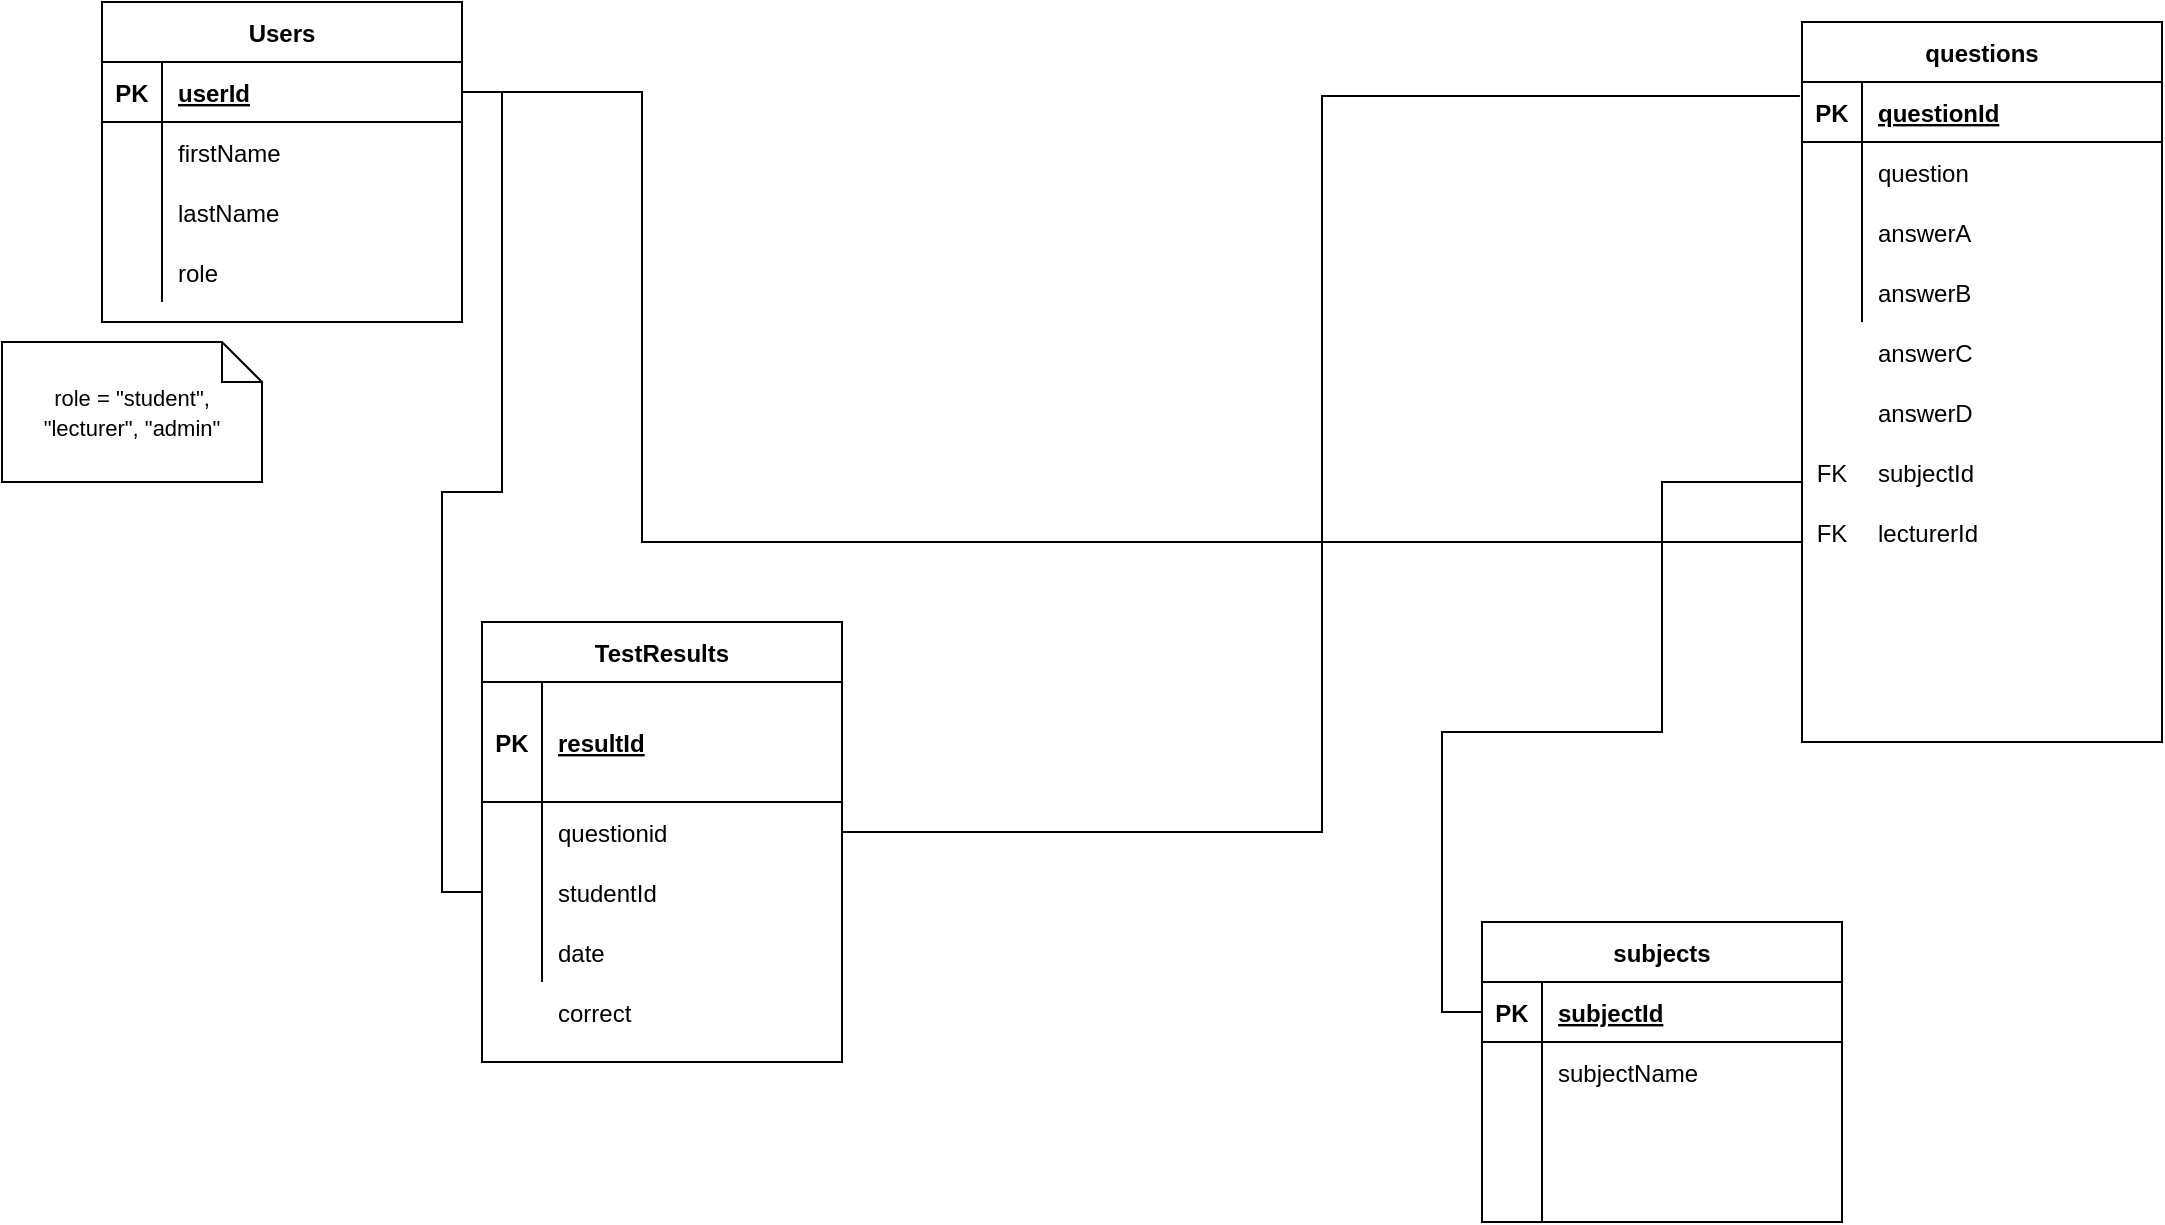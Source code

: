 <mxfile version="20.4.0" type="github"><diagram id="-KUE9IXKSuiqOsTqYJzz" name="Page-1"><mxGraphModel dx="1422" dy="794" grid="1" gridSize="10" guides="1" tooltips="1" connect="1" arrows="1" fold="1" page="1" pageScale="1" pageWidth="827" pageHeight="1169" math="0" shadow="0"><root><mxCell id="0"/><mxCell id="1" parent="0"/><mxCell id="Ce3eqkxsUccsFMgVRhKB-1" value="Users" style="shape=table;startSize=30;container=1;collapsible=1;childLayout=tableLayout;fixedRows=1;rowLines=0;fontStyle=1;align=center;resizeLast=1;" vertex="1" parent="1"><mxGeometry x="70" y="70" width="180" height="160" as="geometry"/></mxCell><mxCell id="Ce3eqkxsUccsFMgVRhKB-2" value="" style="shape=tableRow;horizontal=0;startSize=0;swimlaneHead=0;swimlaneBody=0;fillColor=none;collapsible=0;dropTarget=0;points=[[0,0.5],[1,0.5]];portConstraint=eastwest;top=0;left=0;right=0;bottom=1;" vertex="1" parent="Ce3eqkxsUccsFMgVRhKB-1"><mxGeometry y="30" width="180" height="30" as="geometry"/></mxCell><mxCell id="Ce3eqkxsUccsFMgVRhKB-3" value="PK" style="shape=partialRectangle;connectable=0;fillColor=none;top=0;left=0;bottom=0;right=0;fontStyle=1;overflow=hidden;" vertex="1" parent="Ce3eqkxsUccsFMgVRhKB-2"><mxGeometry width="30" height="30" as="geometry"><mxRectangle width="30" height="30" as="alternateBounds"/></mxGeometry></mxCell><mxCell id="Ce3eqkxsUccsFMgVRhKB-4" value="userId" style="shape=partialRectangle;connectable=0;fillColor=none;top=0;left=0;bottom=0;right=0;align=left;spacingLeft=6;fontStyle=5;overflow=hidden;" vertex="1" parent="Ce3eqkxsUccsFMgVRhKB-2"><mxGeometry x="30" width="150" height="30" as="geometry"><mxRectangle width="150" height="30" as="alternateBounds"/></mxGeometry></mxCell><mxCell id="Ce3eqkxsUccsFMgVRhKB-5" value="" style="shape=tableRow;horizontal=0;startSize=0;swimlaneHead=0;swimlaneBody=0;fillColor=none;collapsible=0;dropTarget=0;points=[[0,0.5],[1,0.5]];portConstraint=eastwest;top=0;left=0;right=0;bottom=0;" vertex="1" parent="Ce3eqkxsUccsFMgVRhKB-1"><mxGeometry y="60" width="180" height="30" as="geometry"/></mxCell><mxCell id="Ce3eqkxsUccsFMgVRhKB-6" value="" style="shape=partialRectangle;connectable=0;fillColor=none;top=0;left=0;bottom=0;right=0;editable=1;overflow=hidden;" vertex="1" parent="Ce3eqkxsUccsFMgVRhKB-5"><mxGeometry width="30" height="30" as="geometry"><mxRectangle width="30" height="30" as="alternateBounds"/></mxGeometry></mxCell><mxCell id="Ce3eqkxsUccsFMgVRhKB-7" value="firstName" style="shape=partialRectangle;connectable=0;fillColor=none;top=0;left=0;bottom=0;right=0;align=left;spacingLeft=6;overflow=hidden;" vertex="1" parent="Ce3eqkxsUccsFMgVRhKB-5"><mxGeometry x="30" width="150" height="30" as="geometry"><mxRectangle width="150" height="30" as="alternateBounds"/></mxGeometry></mxCell><mxCell id="Ce3eqkxsUccsFMgVRhKB-8" value="" style="shape=tableRow;horizontal=0;startSize=0;swimlaneHead=0;swimlaneBody=0;fillColor=none;collapsible=0;dropTarget=0;points=[[0,0.5],[1,0.5]];portConstraint=eastwest;top=0;left=0;right=0;bottom=0;" vertex="1" parent="Ce3eqkxsUccsFMgVRhKB-1"><mxGeometry y="90" width="180" height="30" as="geometry"/></mxCell><mxCell id="Ce3eqkxsUccsFMgVRhKB-9" value="" style="shape=partialRectangle;connectable=0;fillColor=none;top=0;left=0;bottom=0;right=0;editable=1;overflow=hidden;" vertex="1" parent="Ce3eqkxsUccsFMgVRhKB-8"><mxGeometry width="30" height="30" as="geometry"><mxRectangle width="30" height="30" as="alternateBounds"/></mxGeometry></mxCell><mxCell id="Ce3eqkxsUccsFMgVRhKB-10" value="lastName" style="shape=partialRectangle;connectable=0;fillColor=none;top=0;left=0;bottom=0;right=0;align=left;spacingLeft=6;overflow=hidden;" vertex="1" parent="Ce3eqkxsUccsFMgVRhKB-8"><mxGeometry x="30" width="150" height="30" as="geometry"><mxRectangle width="150" height="30" as="alternateBounds"/></mxGeometry></mxCell><mxCell id="Ce3eqkxsUccsFMgVRhKB-11" value="" style="shape=tableRow;horizontal=0;startSize=0;swimlaneHead=0;swimlaneBody=0;fillColor=none;collapsible=0;dropTarget=0;points=[[0,0.5],[1,0.5]];portConstraint=eastwest;top=0;left=0;right=0;bottom=0;" vertex="1" parent="Ce3eqkxsUccsFMgVRhKB-1"><mxGeometry y="120" width="180" height="30" as="geometry"/></mxCell><mxCell id="Ce3eqkxsUccsFMgVRhKB-12" value="" style="shape=partialRectangle;connectable=0;fillColor=none;top=0;left=0;bottom=0;right=0;editable=1;overflow=hidden;" vertex="1" parent="Ce3eqkxsUccsFMgVRhKB-11"><mxGeometry width="30" height="30" as="geometry"><mxRectangle width="30" height="30" as="alternateBounds"/></mxGeometry></mxCell><mxCell id="Ce3eqkxsUccsFMgVRhKB-13" value="role" style="shape=partialRectangle;connectable=0;fillColor=none;top=0;left=0;bottom=0;right=0;align=left;spacingLeft=6;overflow=hidden;" vertex="1" parent="Ce3eqkxsUccsFMgVRhKB-11"><mxGeometry x="30" width="150" height="30" as="geometry"><mxRectangle width="150" height="30" as="alternateBounds"/></mxGeometry></mxCell><mxCell id="Ce3eqkxsUccsFMgVRhKB-41" value="subjects" style="shape=table;startSize=30;container=1;collapsible=1;childLayout=tableLayout;fixedRows=1;rowLines=0;fontStyle=1;align=center;resizeLast=1;" vertex="1" parent="1"><mxGeometry x="760" y="530" width="180" height="150" as="geometry"/></mxCell><mxCell id="Ce3eqkxsUccsFMgVRhKB-42" value="" style="shape=tableRow;horizontal=0;startSize=0;swimlaneHead=0;swimlaneBody=0;fillColor=none;collapsible=0;dropTarget=0;points=[[0,0.5],[1,0.5]];portConstraint=eastwest;top=0;left=0;right=0;bottom=1;" vertex="1" parent="Ce3eqkxsUccsFMgVRhKB-41"><mxGeometry y="30" width="180" height="30" as="geometry"/></mxCell><mxCell id="Ce3eqkxsUccsFMgVRhKB-43" value="PK" style="shape=partialRectangle;connectable=0;fillColor=none;top=0;left=0;bottom=0;right=0;fontStyle=1;overflow=hidden;" vertex="1" parent="Ce3eqkxsUccsFMgVRhKB-42"><mxGeometry width="30" height="30" as="geometry"><mxRectangle width="30" height="30" as="alternateBounds"/></mxGeometry></mxCell><mxCell id="Ce3eqkxsUccsFMgVRhKB-44" value="subjectId" style="shape=partialRectangle;connectable=0;fillColor=none;top=0;left=0;bottom=0;right=0;align=left;spacingLeft=6;fontStyle=5;overflow=hidden;" vertex="1" parent="Ce3eqkxsUccsFMgVRhKB-42"><mxGeometry x="30" width="150" height="30" as="geometry"><mxRectangle width="150" height="30" as="alternateBounds"/></mxGeometry></mxCell><mxCell id="Ce3eqkxsUccsFMgVRhKB-45" value="" style="shape=tableRow;horizontal=0;startSize=0;swimlaneHead=0;swimlaneBody=0;fillColor=none;collapsible=0;dropTarget=0;points=[[0,0.5],[1,0.5]];portConstraint=eastwest;top=0;left=0;right=0;bottom=0;" vertex="1" parent="Ce3eqkxsUccsFMgVRhKB-41"><mxGeometry y="60" width="180" height="30" as="geometry"/></mxCell><mxCell id="Ce3eqkxsUccsFMgVRhKB-46" value="" style="shape=partialRectangle;connectable=0;fillColor=none;top=0;left=0;bottom=0;right=0;editable=1;overflow=hidden;" vertex="1" parent="Ce3eqkxsUccsFMgVRhKB-45"><mxGeometry width="30" height="30" as="geometry"><mxRectangle width="30" height="30" as="alternateBounds"/></mxGeometry></mxCell><mxCell id="Ce3eqkxsUccsFMgVRhKB-47" value="subjectName" style="shape=partialRectangle;connectable=0;fillColor=none;top=0;left=0;bottom=0;right=0;align=left;spacingLeft=6;overflow=hidden;" vertex="1" parent="Ce3eqkxsUccsFMgVRhKB-45"><mxGeometry x="30" width="150" height="30" as="geometry"><mxRectangle width="150" height="30" as="alternateBounds"/></mxGeometry></mxCell><mxCell id="Ce3eqkxsUccsFMgVRhKB-48" value="" style="shape=tableRow;horizontal=0;startSize=0;swimlaneHead=0;swimlaneBody=0;fillColor=none;collapsible=0;dropTarget=0;points=[[0,0.5],[1,0.5]];portConstraint=eastwest;top=0;left=0;right=0;bottom=0;" vertex="1" parent="Ce3eqkxsUccsFMgVRhKB-41"><mxGeometry y="90" width="180" height="30" as="geometry"/></mxCell><mxCell id="Ce3eqkxsUccsFMgVRhKB-49" value="" style="shape=partialRectangle;connectable=0;fillColor=none;top=0;left=0;bottom=0;right=0;editable=1;overflow=hidden;" vertex="1" parent="Ce3eqkxsUccsFMgVRhKB-48"><mxGeometry width="30" height="30" as="geometry"><mxRectangle width="30" height="30" as="alternateBounds"/></mxGeometry></mxCell><mxCell id="Ce3eqkxsUccsFMgVRhKB-50" value="" style="shape=partialRectangle;connectable=0;fillColor=none;top=0;left=0;bottom=0;right=0;align=left;spacingLeft=6;overflow=hidden;" vertex="1" parent="Ce3eqkxsUccsFMgVRhKB-48"><mxGeometry x="30" width="150" height="30" as="geometry"><mxRectangle width="150" height="30" as="alternateBounds"/></mxGeometry></mxCell><mxCell id="Ce3eqkxsUccsFMgVRhKB-51" value="" style="shape=tableRow;horizontal=0;startSize=0;swimlaneHead=0;swimlaneBody=0;fillColor=none;collapsible=0;dropTarget=0;points=[[0,0.5],[1,0.5]];portConstraint=eastwest;top=0;left=0;right=0;bottom=0;" vertex="1" parent="Ce3eqkxsUccsFMgVRhKB-41"><mxGeometry y="120" width="180" height="30" as="geometry"/></mxCell><mxCell id="Ce3eqkxsUccsFMgVRhKB-52" value="" style="shape=partialRectangle;connectable=0;fillColor=none;top=0;left=0;bottom=0;right=0;editable=1;overflow=hidden;" vertex="1" parent="Ce3eqkxsUccsFMgVRhKB-51"><mxGeometry width="30" height="30" as="geometry"><mxRectangle width="30" height="30" as="alternateBounds"/></mxGeometry></mxCell><mxCell id="Ce3eqkxsUccsFMgVRhKB-53" value="" style="shape=partialRectangle;connectable=0;fillColor=none;top=0;left=0;bottom=0;right=0;align=left;spacingLeft=6;overflow=hidden;" vertex="1" parent="Ce3eqkxsUccsFMgVRhKB-51"><mxGeometry x="30" width="150" height="30" as="geometry"><mxRectangle width="150" height="30" as="alternateBounds"/></mxGeometry></mxCell><mxCell id="Ce3eqkxsUccsFMgVRhKB-54" value="TestResults" style="shape=table;startSize=30;container=1;collapsible=1;childLayout=tableLayout;fixedRows=1;rowLines=0;fontStyle=1;align=center;resizeLast=1;" vertex="1" parent="1"><mxGeometry x="260" y="380" width="180" height="220" as="geometry"/></mxCell><mxCell id="Ce3eqkxsUccsFMgVRhKB-55" value="" style="shape=tableRow;horizontal=0;startSize=0;swimlaneHead=0;swimlaneBody=0;fillColor=none;collapsible=0;dropTarget=0;points=[[0,0.5],[1,0.5]];portConstraint=eastwest;top=0;left=0;right=0;bottom=1;" vertex="1" parent="Ce3eqkxsUccsFMgVRhKB-54"><mxGeometry y="30" width="180" height="60" as="geometry"/></mxCell><mxCell id="Ce3eqkxsUccsFMgVRhKB-56" value="PK" style="shape=partialRectangle;connectable=0;fillColor=none;top=0;left=0;bottom=0;right=0;fontStyle=1;overflow=hidden;" vertex="1" parent="Ce3eqkxsUccsFMgVRhKB-55"><mxGeometry width="30" height="60" as="geometry"><mxRectangle width="30" height="60" as="alternateBounds"/></mxGeometry></mxCell><mxCell id="Ce3eqkxsUccsFMgVRhKB-57" value="resultId" style="shape=partialRectangle;connectable=0;fillColor=none;top=0;left=0;bottom=0;right=0;align=left;spacingLeft=6;fontStyle=5;overflow=hidden;" vertex="1" parent="Ce3eqkxsUccsFMgVRhKB-55"><mxGeometry x="30" width="150" height="60" as="geometry"><mxRectangle width="150" height="60" as="alternateBounds"/></mxGeometry></mxCell><mxCell id="Ce3eqkxsUccsFMgVRhKB-58" value="" style="shape=tableRow;horizontal=0;startSize=0;swimlaneHead=0;swimlaneBody=0;fillColor=none;collapsible=0;dropTarget=0;points=[[0,0.5],[1,0.5]];portConstraint=eastwest;top=0;left=0;right=0;bottom=0;" vertex="1" parent="Ce3eqkxsUccsFMgVRhKB-54"><mxGeometry y="90" width="180" height="30" as="geometry"/></mxCell><mxCell id="Ce3eqkxsUccsFMgVRhKB-59" value="" style="shape=partialRectangle;connectable=0;fillColor=none;top=0;left=0;bottom=0;right=0;editable=1;overflow=hidden;" vertex="1" parent="Ce3eqkxsUccsFMgVRhKB-58"><mxGeometry width="30" height="30" as="geometry"><mxRectangle width="30" height="30" as="alternateBounds"/></mxGeometry></mxCell><mxCell id="Ce3eqkxsUccsFMgVRhKB-60" value="questionid" style="shape=partialRectangle;connectable=0;fillColor=none;top=0;left=0;bottom=0;right=0;align=left;spacingLeft=6;overflow=hidden;" vertex="1" parent="Ce3eqkxsUccsFMgVRhKB-58"><mxGeometry x="30" width="150" height="30" as="geometry"><mxRectangle width="150" height="30" as="alternateBounds"/></mxGeometry></mxCell><mxCell id="Ce3eqkxsUccsFMgVRhKB-61" value="" style="shape=tableRow;horizontal=0;startSize=0;swimlaneHead=0;swimlaneBody=0;fillColor=none;collapsible=0;dropTarget=0;points=[[0,0.5],[1,0.5]];portConstraint=eastwest;top=0;left=0;right=0;bottom=0;" vertex="1" parent="Ce3eqkxsUccsFMgVRhKB-54"><mxGeometry y="120" width="180" height="30" as="geometry"/></mxCell><mxCell id="Ce3eqkxsUccsFMgVRhKB-62" value="" style="shape=partialRectangle;connectable=0;fillColor=none;top=0;left=0;bottom=0;right=0;editable=1;overflow=hidden;" vertex="1" parent="Ce3eqkxsUccsFMgVRhKB-61"><mxGeometry width="30" height="30" as="geometry"><mxRectangle width="30" height="30" as="alternateBounds"/></mxGeometry></mxCell><mxCell id="Ce3eqkxsUccsFMgVRhKB-63" value="studentId" style="shape=partialRectangle;connectable=0;fillColor=none;top=0;left=0;bottom=0;right=0;align=left;spacingLeft=6;overflow=hidden;" vertex="1" parent="Ce3eqkxsUccsFMgVRhKB-61"><mxGeometry x="30" width="150" height="30" as="geometry"><mxRectangle width="150" height="30" as="alternateBounds"/></mxGeometry></mxCell><mxCell id="Ce3eqkxsUccsFMgVRhKB-64" value="" style="shape=tableRow;horizontal=0;startSize=0;swimlaneHead=0;swimlaneBody=0;fillColor=none;collapsible=0;dropTarget=0;points=[[0,0.5],[1,0.5]];portConstraint=eastwest;top=0;left=0;right=0;bottom=0;" vertex="1" parent="Ce3eqkxsUccsFMgVRhKB-54"><mxGeometry y="150" width="180" height="30" as="geometry"/></mxCell><mxCell id="Ce3eqkxsUccsFMgVRhKB-65" value="" style="shape=partialRectangle;connectable=0;fillColor=none;top=0;left=0;bottom=0;right=0;editable=1;overflow=hidden;" vertex="1" parent="Ce3eqkxsUccsFMgVRhKB-64"><mxGeometry width="30" height="30" as="geometry"><mxRectangle width="30" height="30" as="alternateBounds"/></mxGeometry></mxCell><mxCell id="Ce3eqkxsUccsFMgVRhKB-66" value="date" style="shape=partialRectangle;connectable=0;fillColor=none;top=0;left=0;bottom=0;right=0;align=left;spacingLeft=6;overflow=hidden;" vertex="1" parent="Ce3eqkxsUccsFMgVRhKB-64"><mxGeometry x="30" width="150" height="30" as="geometry"><mxRectangle width="150" height="30" as="alternateBounds"/></mxGeometry></mxCell><mxCell id="Ce3eqkxsUccsFMgVRhKB-67" style="edgeStyle=orthogonalEdgeStyle;rounded=0;orthogonalLoop=1;jettySize=auto;html=1;entryX=0;entryY=0.5;entryDx=0;entryDy=0;endArrow=none;endFill=0;" edge="1" parent="1" target="Ce3eqkxsUccsFMgVRhKB-42"><mxGeometry relative="1" as="geometry"><mxPoint x="920" y="310" as="sourcePoint"/><Array as="points"><mxPoint x="850" y="310"/><mxPoint x="850" y="435"/><mxPoint x="740" y="435"/><mxPoint x="740" y="575"/></Array></mxGeometry></mxCell><mxCell id="Ce3eqkxsUccsFMgVRhKB-97" value="answerB" style="shape=partialRectangle;connectable=0;fillColor=none;top=0;left=0;bottom=0;right=0;align=left;spacingLeft=6;overflow=hidden;" vertex="1" parent="1"><mxGeometry x="950" y="200" width="120" height="30" as="geometry"><mxRectangle width="120" height="30" as="alternateBounds"/></mxGeometry></mxCell><mxCell id="Ce3eqkxsUccsFMgVRhKB-98" value="answerC" style="shape=partialRectangle;connectable=0;fillColor=none;top=0;left=0;bottom=0;right=0;align=left;spacingLeft=6;overflow=hidden;" vertex="1" parent="1"><mxGeometry x="950" y="230" width="120" height="30" as="geometry"><mxRectangle width="120" height="30" as="alternateBounds"/></mxGeometry></mxCell><mxCell id="Ce3eqkxsUccsFMgVRhKB-99" value="answerD" style="shape=partialRectangle;connectable=0;fillColor=none;top=0;left=0;bottom=0;right=0;align=left;spacingLeft=6;overflow=hidden;" vertex="1" parent="1"><mxGeometry x="950" y="260" width="120" height="30" as="geometry"><mxRectangle width="120" height="30" as="alternateBounds"/></mxGeometry></mxCell><mxCell id="Ce3eqkxsUccsFMgVRhKB-100" value="questions" style="shape=table;startSize=30;container=1;collapsible=1;childLayout=tableLayout;fixedRows=1;rowLines=0;fontStyle=1;align=center;resizeLast=1;" vertex="1" parent="1"><mxGeometry x="920" y="80" width="180" height="360" as="geometry"/></mxCell><mxCell id="Ce3eqkxsUccsFMgVRhKB-101" value="" style="shape=tableRow;horizontal=0;startSize=0;swimlaneHead=0;swimlaneBody=0;fillColor=none;collapsible=0;dropTarget=0;points=[[0,0.5],[1,0.5]];portConstraint=eastwest;top=0;left=0;right=0;bottom=1;" vertex="1" parent="Ce3eqkxsUccsFMgVRhKB-100"><mxGeometry y="30" width="180" height="30" as="geometry"/></mxCell><mxCell id="Ce3eqkxsUccsFMgVRhKB-102" value="PK" style="shape=partialRectangle;connectable=0;fillColor=none;top=0;left=0;bottom=0;right=0;fontStyle=1;overflow=hidden;" vertex="1" parent="Ce3eqkxsUccsFMgVRhKB-101"><mxGeometry width="30" height="30" as="geometry"><mxRectangle width="30" height="30" as="alternateBounds"/></mxGeometry></mxCell><mxCell id="Ce3eqkxsUccsFMgVRhKB-103" value="questionId" style="shape=partialRectangle;connectable=0;fillColor=none;top=0;left=0;bottom=0;right=0;align=left;spacingLeft=6;fontStyle=5;overflow=hidden;" vertex="1" parent="Ce3eqkxsUccsFMgVRhKB-101"><mxGeometry x="30" width="150" height="30" as="geometry"><mxRectangle width="150" height="30" as="alternateBounds"/></mxGeometry></mxCell><mxCell id="Ce3eqkxsUccsFMgVRhKB-104" value="" style="shape=tableRow;horizontal=0;startSize=0;swimlaneHead=0;swimlaneBody=0;fillColor=none;collapsible=0;dropTarget=0;points=[[0,0.5],[1,0.5]];portConstraint=eastwest;top=0;left=0;right=0;bottom=0;" vertex="1" parent="Ce3eqkxsUccsFMgVRhKB-100"><mxGeometry y="60" width="180" height="30" as="geometry"/></mxCell><mxCell id="Ce3eqkxsUccsFMgVRhKB-105" value="" style="shape=partialRectangle;connectable=0;fillColor=none;top=0;left=0;bottom=0;right=0;editable=1;overflow=hidden;" vertex="1" parent="Ce3eqkxsUccsFMgVRhKB-104"><mxGeometry width="30" height="30" as="geometry"><mxRectangle width="30" height="30" as="alternateBounds"/></mxGeometry></mxCell><mxCell id="Ce3eqkxsUccsFMgVRhKB-106" value="question" style="shape=partialRectangle;connectable=0;fillColor=none;top=0;left=0;bottom=0;right=0;align=left;spacingLeft=6;overflow=hidden;" vertex="1" parent="Ce3eqkxsUccsFMgVRhKB-104"><mxGeometry x="30" width="150" height="30" as="geometry"><mxRectangle width="150" height="30" as="alternateBounds"/></mxGeometry></mxCell><mxCell id="Ce3eqkxsUccsFMgVRhKB-107" value="" style="shape=tableRow;horizontal=0;startSize=0;swimlaneHead=0;swimlaneBody=0;fillColor=none;collapsible=0;dropTarget=0;points=[[0,0.5],[1,0.5]];portConstraint=eastwest;top=0;left=0;right=0;bottom=0;" vertex="1" parent="Ce3eqkxsUccsFMgVRhKB-100"><mxGeometry y="90" width="180" height="30" as="geometry"/></mxCell><mxCell id="Ce3eqkxsUccsFMgVRhKB-108" value="" style="shape=partialRectangle;connectable=0;fillColor=none;top=0;left=0;bottom=0;right=0;editable=1;overflow=hidden;" vertex="1" parent="Ce3eqkxsUccsFMgVRhKB-107"><mxGeometry width="30" height="30" as="geometry"><mxRectangle width="30" height="30" as="alternateBounds"/></mxGeometry></mxCell><mxCell id="Ce3eqkxsUccsFMgVRhKB-109" value="" style="shape=partialRectangle;connectable=0;fillColor=none;top=0;left=0;bottom=0;right=0;align=left;spacingLeft=6;overflow=hidden;" vertex="1" parent="Ce3eqkxsUccsFMgVRhKB-107"><mxGeometry x="30" width="150" height="30" as="geometry"><mxRectangle width="150" height="30" as="alternateBounds"/></mxGeometry></mxCell><mxCell id="Ce3eqkxsUccsFMgVRhKB-110" value="" style="shape=tableRow;horizontal=0;startSize=0;swimlaneHead=0;swimlaneBody=0;fillColor=none;collapsible=0;dropTarget=0;points=[[0,0.5],[1,0.5]];portConstraint=eastwest;top=0;left=0;right=0;bottom=0;" vertex="1" parent="Ce3eqkxsUccsFMgVRhKB-100"><mxGeometry y="120" width="180" height="30" as="geometry"/></mxCell><mxCell id="Ce3eqkxsUccsFMgVRhKB-111" value="" style="shape=partialRectangle;connectable=0;fillColor=none;top=0;left=0;bottom=0;right=0;editable=1;overflow=hidden;" vertex="1" parent="Ce3eqkxsUccsFMgVRhKB-110"><mxGeometry width="30" height="30" as="geometry"><mxRectangle width="30" height="30" as="alternateBounds"/></mxGeometry></mxCell><mxCell id="Ce3eqkxsUccsFMgVRhKB-112" value="" style="shape=partialRectangle;connectable=0;fillColor=none;top=0;left=0;bottom=0;right=0;align=left;spacingLeft=6;overflow=hidden;" vertex="1" parent="Ce3eqkxsUccsFMgVRhKB-110"><mxGeometry x="30" width="150" height="30" as="geometry"><mxRectangle width="150" height="30" as="alternateBounds"/></mxGeometry></mxCell><mxCell id="Ce3eqkxsUccsFMgVRhKB-113" style="edgeStyle=orthogonalEdgeStyle;rounded=0;orthogonalLoop=1;jettySize=auto;html=1;exitX=1;exitY=0.5;exitDx=0;exitDy=0;entryX=-0.006;entryY=0.233;entryDx=0;entryDy=0;entryPerimeter=0;endArrow=none;endFill=0;" edge="1" parent="1" source="Ce3eqkxsUccsFMgVRhKB-58" target="Ce3eqkxsUccsFMgVRhKB-101"><mxGeometry relative="1" as="geometry"/></mxCell><mxCell id="Ce3eqkxsUccsFMgVRhKB-114" style="edgeStyle=orthogonalEdgeStyle;rounded=0;orthogonalLoop=1;jettySize=auto;html=1;exitX=0;exitY=0.5;exitDx=0;exitDy=0;entryX=1;entryY=0.5;entryDx=0;entryDy=0;endArrow=none;endFill=0;" edge="1" parent="1" source="Ce3eqkxsUccsFMgVRhKB-61" target="Ce3eqkxsUccsFMgVRhKB-2"><mxGeometry relative="1" as="geometry"/></mxCell><mxCell id="Ce3eqkxsUccsFMgVRhKB-116" value="correct" style="shape=partialRectangle;connectable=0;fillColor=none;top=0;left=0;bottom=0;right=0;align=left;spacingLeft=6;overflow=hidden;" vertex="1" parent="1"><mxGeometry x="290" y="560" width="150" height="30" as="geometry"><mxRectangle width="150" height="30" as="alternateBounds"/></mxGeometry></mxCell><mxCell id="Ce3eqkxsUccsFMgVRhKB-121" value="answerA" style="shape=partialRectangle;connectable=0;fillColor=none;top=0;left=0;bottom=0;right=0;align=left;spacingLeft=6;overflow=hidden;" vertex="1" parent="1"><mxGeometry x="950" y="170" width="120" height="30" as="geometry"><mxRectangle width="120" height="30" as="alternateBounds"/></mxGeometry></mxCell><mxCell id="Ce3eqkxsUccsFMgVRhKB-122" value="subjectId" style="shape=partialRectangle;connectable=0;fillColor=none;top=0;left=0;bottom=0;right=0;align=left;spacingLeft=6;overflow=hidden;" vertex="1" parent="1"><mxGeometry x="950" y="290" width="120" height="30" as="geometry"><mxRectangle width="120" height="30" as="alternateBounds"/></mxGeometry></mxCell><mxCell id="Ce3eqkxsUccsFMgVRhKB-123" value="FK" style="shape=partialRectangle;connectable=0;fillColor=none;top=0;left=0;bottom=0;right=0;editable=1;overflow=hidden;" vertex="1" parent="1"><mxGeometry x="920" y="290" width="30" height="30" as="geometry"><mxRectangle width="30" height="30" as="alternateBounds"/></mxGeometry></mxCell><mxCell id="Ce3eqkxsUccsFMgVRhKB-137" value="lecturerId" style="shape=partialRectangle;connectable=0;fillColor=none;top=0;left=0;bottom=0;right=0;align=left;spacingLeft=6;overflow=hidden;" vertex="1" parent="1"><mxGeometry x="950" y="320" width="120" height="30" as="geometry"><mxRectangle width="120" height="30" as="alternateBounds"/></mxGeometry></mxCell><mxCell id="Ce3eqkxsUccsFMgVRhKB-138" value="FK" style="shape=partialRectangle;connectable=0;fillColor=none;top=0;left=0;bottom=0;right=0;editable=1;overflow=hidden;" vertex="1" parent="1"><mxGeometry x="920" y="320" width="30" height="30" as="geometry"><mxRectangle width="30" height="30" as="alternateBounds"/></mxGeometry></mxCell><mxCell id="Ce3eqkxsUccsFMgVRhKB-139" style="edgeStyle=orthogonalEdgeStyle;rounded=0;orthogonalLoop=1;jettySize=auto;html=1;exitX=1;exitY=0.5;exitDx=0;exitDy=0;endArrow=none;endFill=0;" edge="1" parent="1" source="Ce3eqkxsUccsFMgVRhKB-2"><mxGeometry relative="1" as="geometry"><mxPoint x="920" y="340" as="targetPoint"/><Array as="points"><mxPoint x="340" y="115"/><mxPoint x="340" y="340"/></Array></mxGeometry></mxCell><mxCell id="Ce3eqkxsUccsFMgVRhKB-140" value="&lt;font style=&quot;font-size: 11px;&quot;&gt;role = &quot;student&quot;, &quot;lecturer&quot;, &quot;admin&quot;&lt;/font&gt;" style="shape=note;size=20;whiteSpace=wrap;html=1;" vertex="1" parent="1"><mxGeometry x="20" y="240" width="130" height="70" as="geometry"/></mxCell></root></mxGraphModel></diagram></mxfile>
